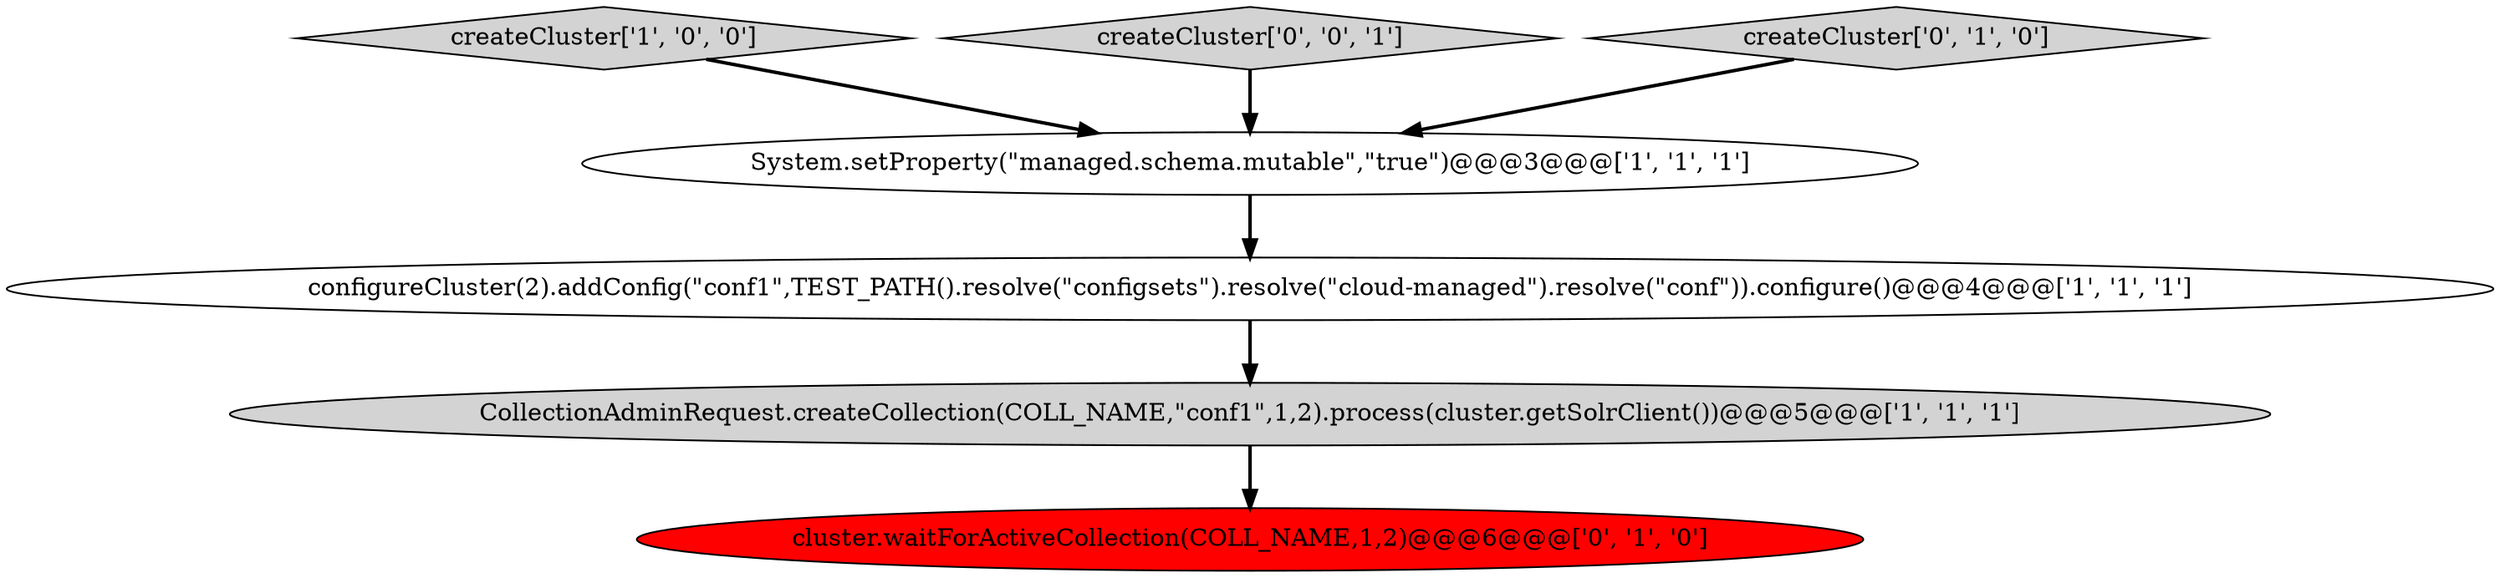 digraph {
2 [style = filled, label = "createCluster['1', '0', '0']", fillcolor = lightgray, shape = diamond image = "AAA0AAABBB1BBB"];
6 [style = filled, label = "createCluster['0', '0', '1']", fillcolor = lightgray, shape = diamond image = "AAA0AAABBB3BBB"];
1 [style = filled, label = "CollectionAdminRequest.createCollection(COLL_NAME,\"conf1\",1,2).process(cluster.getSolrClient())@@@5@@@['1', '1', '1']", fillcolor = lightgray, shape = ellipse image = "AAA0AAABBB1BBB"];
3 [style = filled, label = "System.setProperty(\"managed.schema.mutable\",\"true\")@@@3@@@['1', '1', '1']", fillcolor = white, shape = ellipse image = "AAA0AAABBB1BBB"];
5 [style = filled, label = "cluster.waitForActiveCollection(COLL_NAME,1,2)@@@6@@@['0', '1', '0']", fillcolor = red, shape = ellipse image = "AAA1AAABBB2BBB"];
0 [style = filled, label = "configureCluster(2).addConfig(\"conf1\",TEST_PATH().resolve(\"configsets\").resolve(\"cloud-managed\").resolve(\"conf\")).configure()@@@4@@@['1', '1', '1']", fillcolor = white, shape = ellipse image = "AAA0AAABBB1BBB"];
4 [style = filled, label = "createCluster['0', '1', '0']", fillcolor = lightgray, shape = diamond image = "AAA0AAABBB2BBB"];
1->5 [style = bold, label=""];
6->3 [style = bold, label=""];
4->3 [style = bold, label=""];
0->1 [style = bold, label=""];
3->0 [style = bold, label=""];
2->3 [style = bold, label=""];
}
